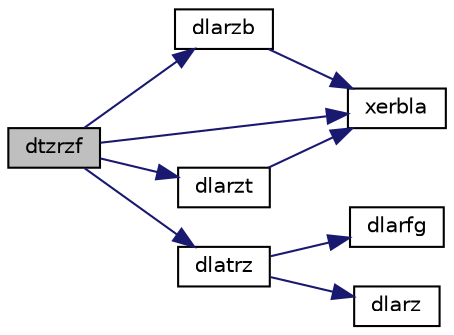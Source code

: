 digraph "dtzrzf"
{
 // LATEX_PDF_SIZE
  edge [fontname="Helvetica",fontsize="10",labelfontname="Helvetica",labelfontsize="10"];
  node [fontname="Helvetica",fontsize="10",shape=record];
  rankdir="LR";
  Node1 [label="dtzrzf",height=0.2,width=0.4,color="black", fillcolor="grey75", style="filled", fontcolor="black",tooltip="DTZRZF"];
  Node1 -> Node2 [color="midnightblue",fontsize="10",style="solid",fontname="Helvetica"];
  Node2 [label="dlarzb",height=0.2,width=0.4,color="black", fillcolor="white", style="filled",URL="$dlarzb_8f.html#aef1b37499d5fc5a10e64091999f41e06",tooltip="DLARZB applies a block reflector or its transpose to a general matrix."];
  Node2 -> Node3 [color="midnightblue",fontsize="10",style="solid",fontname="Helvetica"];
  Node3 [label="xerbla",height=0.2,width=0.4,color="black", fillcolor="white", style="filled",URL="$xerbla_8f.html#a377ee61015baf8dea7770b3a404b1c07",tooltip="XERBLA"];
  Node1 -> Node4 [color="midnightblue",fontsize="10",style="solid",fontname="Helvetica"];
  Node4 [label="dlarzt",height=0.2,width=0.4,color="black", fillcolor="white", style="filled",URL="$dlarzt_8f.html#a0fa08fb4092ad74e2269998707583b7e",tooltip="DLARZT forms the triangular factor T of a block reflector H = I - vtvH."];
  Node4 -> Node3 [color="midnightblue",fontsize="10",style="solid",fontname="Helvetica"];
  Node1 -> Node5 [color="midnightblue",fontsize="10",style="solid",fontname="Helvetica"];
  Node5 [label="dlatrz",height=0.2,width=0.4,color="black", fillcolor="white", style="filled",URL="$dlatrz_8f.html#aeea103fd0f4f4c3592bc26ca8044ee1f",tooltip="DLATRZ factors an upper trapezoidal matrix by means of orthogonal transformations."];
  Node5 -> Node6 [color="midnightblue",fontsize="10",style="solid",fontname="Helvetica"];
  Node6 [label="dlarfg",height=0.2,width=0.4,color="black", fillcolor="white", style="filled",URL="$dlarfg_8f.html#aabb59655e820b3551af27781bd716143",tooltip="DLARFG generates an elementary reflector (Householder matrix)."];
  Node5 -> Node7 [color="midnightblue",fontsize="10",style="solid",fontname="Helvetica"];
  Node7 [label="dlarz",height=0.2,width=0.4,color="black", fillcolor="white", style="filled",URL="$dlarz_8f.html#adc07a7be7661f02217c1c959682c2b2c",tooltip="DLARZ applies an elementary reflector (as returned by stzrzf) to a general matrix."];
  Node1 -> Node3 [color="midnightblue",fontsize="10",style="solid",fontname="Helvetica"];
}
